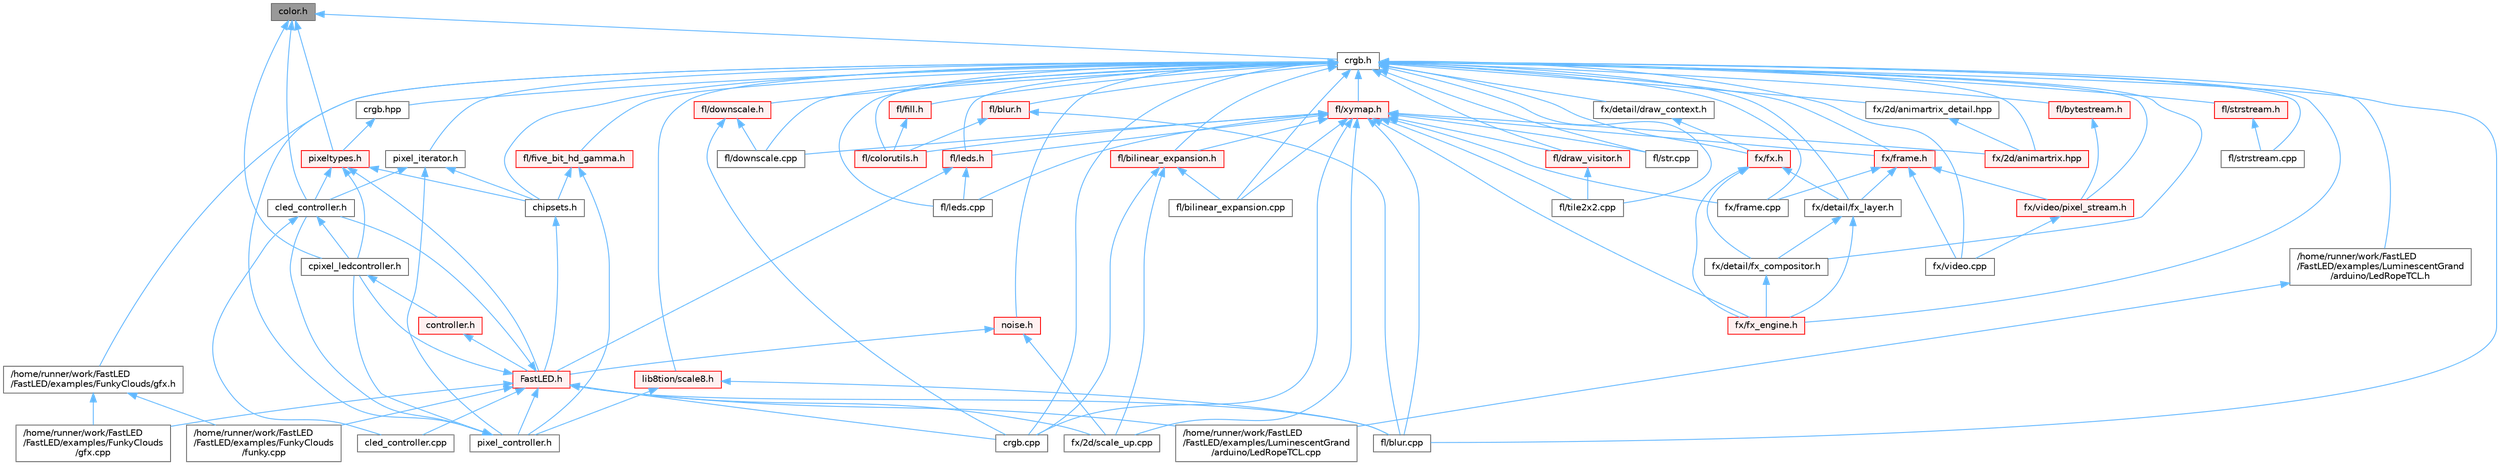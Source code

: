 digraph "color.h"
{
 // INTERACTIVE_SVG=YES
 // LATEX_PDF_SIZE
  bgcolor="transparent";
  edge [fontname=Helvetica,fontsize=10,labelfontname=Helvetica,labelfontsize=10];
  node [fontname=Helvetica,fontsize=10,shape=box,height=0.2,width=0.4];
  Node1 [id="Node000001",label="color.h",height=0.2,width=0.4,color="gray40", fillcolor="grey60", style="filled", fontcolor="black",tooltip="Contains definitions for color correction and temperature."];
  Node1 -> Node2 [id="edge1_Node000001_Node000002",dir="back",color="steelblue1",style="solid",tooltip=" "];
  Node2 [id="Node000002",label="cled_controller.h",height=0.2,width=0.4,color="grey40", fillcolor="white", style="filled",URL="$db/d6d/cled__controller_8h.html",tooltip="base definitions used by led controllers for writing out led data"];
  Node2 -> Node3 [id="edge2_Node000002_Node000003",dir="back",color="steelblue1",style="solid",tooltip=" "];
  Node3 [id="Node000003",label="cled_controller.cpp",height=0.2,width=0.4,color="grey40", fillcolor="white", style="filled",URL="$dd/dd8/cled__controller_8cpp.html",tooltip="base definitions used by led controllers for writing out led data"];
  Node2 -> Node4 [id="edge3_Node000002_Node000004",dir="back",color="steelblue1",style="solid",tooltip=" "];
  Node4 [id="Node000004",label="cpixel_ledcontroller.h",height=0.2,width=0.4,color="grey40", fillcolor="white", style="filled",URL="$d9/d57/cpixel__ledcontroller_8h.html",tooltip="defines the templated version of the CLEDController class"];
  Node4 -> Node5 [id="edge4_Node000004_Node000005",dir="back",color="steelblue1",style="solid",tooltip=" "];
  Node5 [id="Node000005",label="controller.h",height=0.2,width=0.4,color="red", fillcolor="#FFF0F0", style="filled",URL="$d2/dd9/controller_8h.html",tooltip="deprecated: base definitions used by led controllers for writing out led data"];
  Node5 -> Node6 [id="edge5_Node000005_Node000006",dir="back",color="steelblue1",style="solid",tooltip=" "];
  Node6 [id="Node000006",label="FastLED.h",height=0.2,width=0.4,color="red", fillcolor="#FFF0F0", style="filled",URL="$db/d97/_fast_l_e_d_8h.html",tooltip="central include file for FastLED, defines the CFastLED class/object"];
  Node6 -> Node35 [id="edge6_Node000006_Node000035",dir="back",color="steelblue1",style="solid",tooltip=" "];
  Node35 [id="Node000035",label="/home/runner/work/FastLED\l/FastLED/examples/FunkyClouds\l/funky.cpp",height=0.2,width=0.4,color="grey40", fillcolor="white", style="filled",URL="$d6/d43/funky_8cpp.html",tooltip=" "];
  Node6 -> Node36 [id="edge7_Node000006_Node000036",dir="back",color="steelblue1",style="solid",tooltip=" "];
  Node36 [id="Node000036",label="/home/runner/work/FastLED\l/FastLED/examples/FunkyClouds\l/gfx.cpp",height=0.2,width=0.4,color="grey40", fillcolor="white", style="filled",URL="$de/da1/gfx_8cpp.html",tooltip=" "];
  Node6 -> Node50 [id="edge8_Node000006_Node000050",dir="back",color="steelblue1",style="solid",tooltip=" "];
  Node50 [id="Node000050",label="/home/runner/work/FastLED\l/FastLED/examples/LuminescentGrand\l/arduino/LedRopeTCL.cpp",height=0.2,width=0.4,color="grey40", fillcolor="white", style="filled",URL="$d6/dc9/_led_rope_t_c_l_8cpp.html",tooltip=" "];
  Node6 -> Node3 [id="edge9_Node000006_Node000003",dir="back",color="steelblue1",style="solid",tooltip=" "];
  Node6 -> Node2 [id="edge10_Node000006_Node000002",dir="back",color="steelblue1",style="solid",tooltip=" "];
  Node6 -> Node4 [id="edge11_Node000006_Node000004",dir="back",color="steelblue1",style="solid",tooltip=" "];
  Node6 -> Node88 [id="edge12_Node000006_Node000088",dir="back",color="steelblue1",style="solid",tooltip=" "];
  Node88 [id="Node000088",label="crgb.cpp",height=0.2,width=0.4,color="grey40", fillcolor="white", style="filled",URL="$d0/de3/crgb_8cpp.html",tooltip="Utility functions for the red, green, and blue (RGB) pixel struct."];
  Node6 -> Node98 [id="edge13_Node000006_Node000098",dir="back",color="steelblue1",style="solid",tooltip=" "];
  Node98 [id="Node000098",label="fl/blur.cpp",height=0.2,width=0.4,color="grey40", fillcolor="white", style="filled",URL="$de/dc8/blur_8cpp.html",tooltip=" "];
  Node6 -> Node112 [id="edge14_Node000006_Node000112",dir="back",color="steelblue1",style="solid",tooltip=" "];
  Node112 [id="Node000112",label="fx/2d/scale_up.cpp",height=0.2,width=0.4,color="grey40", fillcolor="white", style="filled",URL="$dc/d8c/scale__up_8cpp.html",tooltip=" "];
  Node6 -> Node125 [id="edge15_Node000006_Node000125",dir="back",color="steelblue1",style="solid",tooltip=" "];
  Node125 [id="Node000125",label="pixel_controller.h",height=0.2,width=0.4,color="grey40", fillcolor="white", style="filled",URL="$d5/d4d/pixel__controller_8h.html",tooltip="Low level pixel data writing class."];
  Node125 -> Node2 [id="edge16_Node000125_Node000002",dir="back",color="steelblue1",style="solid",tooltip=" "];
  Node125 -> Node4 [id="edge17_Node000125_Node000004",dir="back",color="steelblue1",style="solid",tooltip=" "];
  Node1 -> Node4 [id="edge18_Node000001_Node000004",dir="back",color="steelblue1",style="solid",tooltip=" "];
  Node1 -> Node136 [id="edge19_Node000001_Node000136",dir="back",color="steelblue1",style="solid",tooltip=" "];
  Node136 [id="Node000136",label="crgb.h",height=0.2,width=0.4,color="grey40", fillcolor="white", style="filled",URL="$db/dd1/crgb_8h.html",tooltip="Defines the red, green, and blue (RGB) pixel struct."];
  Node136 -> Node137 [id="edge20_Node000136_Node000137",dir="back",color="steelblue1",style="solid",tooltip=" "];
  Node137 [id="Node000137",label="/home/runner/work/FastLED\l/FastLED/examples/FunkyClouds/gfx.h",height=0.2,width=0.4,color="grey40", fillcolor="white", style="filled",URL="$d8/dd5/gfx_8h.html",tooltip=" "];
  Node137 -> Node35 [id="edge21_Node000137_Node000035",dir="back",color="steelblue1",style="solid",tooltip=" "];
  Node137 -> Node36 [id="edge22_Node000137_Node000036",dir="back",color="steelblue1",style="solid",tooltip=" "];
  Node136 -> Node138 [id="edge23_Node000136_Node000138",dir="back",color="steelblue1",style="solid",tooltip=" "];
  Node138 [id="Node000138",label="/home/runner/work/FastLED\l/FastLED/examples/LuminescentGrand\l/arduino/LedRopeTCL.h",height=0.2,width=0.4,color="grey40", fillcolor="white", style="filled",URL="$d9/d7e/_led_rope_t_c_l_8h.html",tooltip=" "];
  Node138 -> Node50 [id="edge24_Node000138_Node000050",dir="back",color="steelblue1",style="solid",tooltip=" "];
  Node136 -> Node121 [id="edge25_Node000136_Node000121",dir="back",color="steelblue1",style="solid",tooltip=" "];
  Node121 [id="Node000121",label="chipsets.h",height=0.2,width=0.4,color="grey40", fillcolor="white", style="filled",URL="$db/d66/chipsets_8h.html",tooltip="Contains the bulk of the definitions for the various LED chipsets supported."];
  Node121 -> Node6 [id="edge26_Node000121_Node000006",dir="back",color="steelblue1",style="solid",tooltip=" "];
  Node136 -> Node88 [id="edge27_Node000136_Node000088",dir="back",color="steelblue1",style="solid",tooltip=" "];
  Node136 -> Node119 [id="edge28_Node000136_Node000119",dir="back",color="steelblue1",style="solid",tooltip=" "];
  Node119 [id="Node000119",label="crgb.hpp",height=0.2,width=0.4,color="grey40", fillcolor="white", style="filled",URL="$d0/d4b/crgb_8hpp.html",tooltip="Defines utility functions for the red, green, and blue (RGB) pixel struct."];
  Node119 -> Node120 [id="edge29_Node000119_Node000120",dir="back",color="steelblue1",style="solid",tooltip=" "];
  Node120 [id="Node000120",label="pixeltypes.h",height=0.2,width=0.4,color="red", fillcolor="#FFF0F0", style="filled",URL="$d2/dba/pixeltypes_8h.html",tooltip="Includes defintions for RGB and HSV pixels."];
  Node120 -> Node6 [id="edge30_Node000120_Node000006",dir="back",color="steelblue1",style="solid",tooltip=" "];
  Node120 -> Node121 [id="edge31_Node000120_Node000121",dir="back",color="steelblue1",style="solid",tooltip=" "];
  Node120 -> Node2 [id="edge32_Node000120_Node000002",dir="back",color="steelblue1",style="solid",tooltip=" "];
  Node120 -> Node4 [id="edge33_Node000120_Node000004",dir="back",color="steelblue1",style="solid",tooltip=" "];
  Node136 -> Node139 [id="edge34_Node000136_Node000139",dir="back",color="steelblue1",style="solid",tooltip=" "];
  Node139 [id="Node000139",label="fl/bilinear_expansion.cpp",height=0.2,width=0.4,color="grey40", fillcolor="white", style="filled",URL="$de/d80/bilinear__expansion_8cpp.html",tooltip="Demonstrates how to mix noise generation with color palettes on a 2D LED matrix."];
  Node136 -> Node140 [id="edge35_Node000136_Node000140",dir="back",color="steelblue1",style="solid",tooltip=" "];
  Node140 [id="Node000140",label="fl/bilinear_expansion.h",height=0.2,width=0.4,color="red", fillcolor="#FFF0F0", style="filled",URL="$da/d34/bilinear__expansion_8h.html",tooltip="Demonstrates how to mix noise generation with color palettes on a 2D LED matrix."];
  Node140 -> Node88 [id="edge36_Node000140_Node000088",dir="back",color="steelblue1",style="solid",tooltip=" "];
  Node140 -> Node139 [id="edge37_Node000140_Node000139",dir="back",color="steelblue1",style="solid",tooltip=" "];
  Node140 -> Node112 [id="edge38_Node000140_Node000112",dir="back",color="steelblue1",style="solid",tooltip=" "];
  Node136 -> Node98 [id="edge39_Node000136_Node000098",dir="back",color="steelblue1",style="solid",tooltip=" "];
  Node136 -> Node142 [id="edge40_Node000136_Node000142",dir="back",color="steelblue1",style="solid",tooltip=" "];
  Node142 [id="Node000142",label="fl/blur.h",height=0.2,width=0.4,color="red", fillcolor="#FFF0F0", style="filled",URL="$d4/df5/blur_8h.html",tooltip=" "];
  Node142 -> Node98 [id="edge41_Node000142_Node000098",dir="back",color="steelblue1",style="solid",tooltip=" "];
  Node142 -> Node143 [id="edge42_Node000142_Node000143",dir="back",color="steelblue1",style="solid",tooltip=" "];
  Node143 [id="Node000143",label="fl/colorutils.h",height=0.2,width=0.4,color="red", fillcolor="#FFF0F0", style="filled",URL="$d7/df9/fl_2colorutils_8h.html",tooltip="Utility functions for color fill, palettes, blending, and more."];
  Node136 -> Node152 [id="edge43_Node000136_Node000152",dir="back",color="steelblue1",style="solid",tooltip=" "];
  Node152 [id="Node000152",label="fl/bytestream.h",height=0.2,width=0.4,color="red", fillcolor="#FFF0F0", style="filled",URL="$dd/d2b/bytestream_8h.html",tooltip=" "];
  Node152 -> Node156 [id="edge44_Node000152_Node000156",dir="back",color="steelblue1",style="solid",tooltip=" "];
  Node156 [id="Node000156",label="fx/video/pixel_stream.h",height=0.2,width=0.4,color="red", fillcolor="#FFF0F0", style="filled",URL="$d3/dfa/pixel__stream_8h.html",tooltip=" "];
  Node156 -> Node155 [id="edge45_Node000156_Node000155",dir="back",color="steelblue1",style="solid",tooltip=" "];
  Node155 [id="Node000155",label="fx/video.cpp",height=0.2,width=0.4,color="grey40", fillcolor="white", style="filled",URL="$d0/d05/video_8cpp.html",tooltip=" "];
  Node136 -> Node143 [id="edge46_Node000136_Node000143",dir="back",color="steelblue1",style="solid",tooltip=" "];
  Node136 -> Node162 [id="edge47_Node000136_Node000162",dir="back",color="steelblue1",style="solid",tooltip=" "];
  Node162 [id="Node000162",label="fl/downscale.cpp",height=0.2,width=0.4,color="grey40", fillcolor="white", style="filled",URL="$d8/df9/downscale_8cpp.html",tooltip=" "];
  Node136 -> Node163 [id="edge48_Node000136_Node000163",dir="back",color="steelblue1",style="solid",tooltip=" "];
  Node163 [id="Node000163",label="fl/downscale.h",height=0.2,width=0.4,color="red", fillcolor="#FFF0F0", style="filled",URL="$d2/d61/downscale_8h.html",tooltip=" "];
  Node163 -> Node88 [id="edge49_Node000163_Node000088",dir="back",color="steelblue1",style="solid",tooltip=" "];
  Node163 -> Node162 [id="edge50_Node000163_Node000162",dir="back",color="steelblue1",style="solid",tooltip=" "];
  Node136 -> Node148 [id="edge51_Node000136_Node000148",dir="back",color="steelblue1",style="solid",tooltip=" "];
  Node148 [id="Node000148",label="fl/draw_visitor.h",height=0.2,width=0.4,color="red", fillcolor="#FFF0F0", style="filled",URL="$d0/d4f/draw__visitor_8h.html",tooltip=" "];
  Node148 -> Node150 [id="edge52_Node000148_Node000150",dir="back",color="steelblue1",style="solid",tooltip=" "];
  Node150 [id="Node000150",label="fl/tile2x2.cpp",height=0.2,width=0.4,color="grey40", fillcolor="white", style="filled",URL="$db/d15/tile2x2_8cpp.html",tooltip=" "];
  Node136 -> Node164 [id="edge53_Node000136_Node000164",dir="back",color="steelblue1",style="solid",tooltip=" "];
  Node164 [id="Node000164",label="fl/fill.h",height=0.2,width=0.4,color="red", fillcolor="#FFF0F0", style="filled",URL="$d2/d78/fill_8h.html",tooltip=" "];
  Node164 -> Node143 [id="edge54_Node000164_Node000143",dir="back",color="steelblue1",style="solid",tooltip=" "];
  Node136 -> Node166 [id="edge55_Node000136_Node000166",dir="back",color="steelblue1",style="solid",tooltip=" "];
  Node166 [id="Node000166",label="fl/five_bit_hd_gamma.h",height=0.2,width=0.4,color="red", fillcolor="#FFF0F0", style="filled",URL="$dc/d44/five__bit__hd__gamma_8h.html",tooltip="Declares functions for five-bit gamma correction."];
  Node166 -> Node121 [id="edge56_Node000166_Node000121",dir="back",color="steelblue1",style="solid",tooltip=" "];
  Node166 -> Node125 [id="edge57_Node000166_Node000125",dir="back",color="steelblue1",style="solid",tooltip=" "];
  Node136 -> Node167 [id="edge58_Node000136_Node000167",dir="back",color="steelblue1",style="solid",tooltip=" "];
  Node167 [id="Node000167",label="fl/leds.cpp",height=0.2,width=0.4,color="grey40", fillcolor="white", style="filled",URL="$d6/d78/leds_8cpp.html",tooltip=" "];
  Node136 -> Node168 [id="edge59_Node000136_Node000168",dir="back",color="steelblue1",style="solid",tooltip=" "];
  Node168 [id="Node000168",label="fl/leds.h",height=0.2,width=0.4,color="red", fillcolor="#FFF0F0", style="filled",URL="$da/d78/leds_8h.html",tooltip=" "];
  Node168 -> Node6 [id="edge60_Node000168_Node000006",dir="back",color="steelblue1",style="solid",tooltip=" "];
  Node168 -> Node167 [id="edge61_Node000168_Node000167",dir="back",color="steelblue1",style="solid",tooltip=" "];
  Node136 -> Node176 [id="edge62_Node000136_Node000176",dir="back",color="steelblue1",style="solid",tooltip=" "];
  Node176 [id="Node000176",label="fl/str.cpp",height=0.2,width=0.4,color="grey40", fillcolor="white", style="filled",URL="$d1/d1f/str_8cpp.html",tooltip=" "];
  Node136 -> Node177 [id="edge63_Node000136_Node000177",dir="back",color="steelblue1",style="solid",tooltip=" "];
  Node177 [id="Node000177",label="fl/strstream.cpp",height=0.2,width=0.4,color="grey40", fillcolor="white", style="filled",URL="$d3/d80/strstream_8cpp.html",tooltip=" "];
  Node136 -> Node178 [id="edge64_Node000136_Node000178",dir="back",color="steelblue1",style="solid",tooltip=" "];
  Node178 [id="Node000178",label="fl/strstream.h",height=0.2,width=0.4,color="red", fillcolor="#FFF0F0", style="filled",URL="$d8/d00/strstream_8h.html",tooltip=" "];
  Node178 -> Node177 [id="edge65_Node000178_Node000177",dir="back",color="steelblue1",style="solid",tooltip=" "];
  Node136 -> Node150 [id="edge66_Node000136_Node000150",dir="back",color="steelblue1",style="solid",tooltip=" "];
  Node136 -> Node215 [id="edge67_Node000136_Node000215",dir="back",color="steelblue1",style="solid",tooltip=" "];
  Node215 [id="Node000215",label="fl/xymap.h",height=0.2,width=0.4,color="red", fillcolor="#FFF0F0", style="filled",URL="$da/d61/xymap_8h.html",tooltip=" "];
  Node215 -> Node88 [id="edge68_Node000215_Node000088",dir="back",color="steelblue1",style="solid",tooltip=" "];
  Node215 -> Node139 [id="edge69_Node000215_Node000139",dir="back",color="steelblue1",style="solid",tooltip=" "];
  Node215 -> Node140 [id="edge70_Node000215_Node000140",dir="back",color="steelblue1",style="solid",tooltip=" "];
  Node215 -> Node98 [id="edge71_Node000215_Node000098",dir="back",color="steelblue1",style="solid",tooltip=" "];
  Node215 -> Node143 [id="edge72_Node000215_Node000143",dir="back",color="steelblue1",style="solid",tooltip=" "];
  Node215 -> Node162 [id="edge73_Node000215_Node000162",dir="back",color="steelblue1",style="solid",tooltip=" "];
  Node215 -> Node148 [id="edge74_Node000215_Node000148",dir="back",color="steelblue1",style="solid",tooltip=" "];
  Node215 -> Node167 [id="edge75_Node000215_Node000167",dir="back",color="steelblue1",style="solid",tooltip=" "];
  Node215 -> Node168 [id="edge76_Node000215_Node000168",dir="back",color="steelblue1",style="solid",tooltip=" "];
  Node215 -> Node176 [id="edge77_Node000215_Node000176",dir="back",color="steelblue1",style="solid",tooltip=" "];
  Node215 -> Node150 [id="edge78_Node000215_Node000150",dir="back",color="steelblue1",style="solid",tooltip=" "];
  Node215 -> Node214 [id="edge79_Node000215_Node000214",dir="back",color="steelblue1",style="solid",tooltip=" "];
  Node214 [id="Node000214",label="fx/2d/animartrix.hpp",height=0.2,width=0.4,color="red", fillcolor="#FFF0F0", style="filled",URL="$d3/dc3/animartrix_8hpp.html",tooltip=" "];
  Node215 -> Node112 [id="edge80_Node000215_Node000112",dir="back",color="steelblue1",style="solid",tooltip=" "];
  Node215 -> Node212 [id="edge81_Node000215_Node000212",dir="back",color="steelblue1",style="solid",tooltip=" "];
  Node212 [id="Node000212",label="fx/frame.cpp",height=0.2,width=0.4,color="grey40", fillcolor="white", style="filled",URL="$da/d14/frame_8cpp.html",tooltip=" "];
  Node215 -> Node223 [id="edge82_Node000215_Node000223",dir="back",color="steelblue1",style="solid",tooltip=" "];
  Node223 [id="Node000223",label="fx/frame.h",height=0.2,width=0.4,color="red", fillcolor="#FFF0F0", style="filled",URL="$df/d7d/frame_8h.html",tooltip=" "];
  Node223 -> Node210 [id="edge83_Node000223_Node000210",dir="back",color="steelblue1",style="solid",tooltip=" "];
  Node210 [id="Node000210",label="fx/detail/fx_layer.h",height=0.2,width=0.4,color="grey40", fillcolor="white", style="filled",URL="$d7/d2f/fx__layer_8h.html",tooltip=" "];
  Node210 -> Node211 [id="edge84_Node000210_Node000211",dir="back",color="steelblue1",style="solid",tooltip=" "];
  Node211 [id="Node000211",label="fx/detail/fx_compositor.h",height=0.2,width=0.4,color="grey40", fillcolor="white", style="filled",URL="$d5/d6b/fx__compositor_8h.html",tooltip=" "];
  Node211 -> Node201 [id="edge85_Node000211_Node000201",dir="back",color="steelblue1",style="solid",tooltip=" "];
  Node201 [id="Node000201",label="fx/fx_engine.h",height=0.2,width=0.4,color="red", fillcolor="#FFF0F0", style="filled",URL="$d9/d3c/fx__engine_8h.html",tooltip=" "];
  Node210 -> Node201 [id="edge86_Node000210_Node000201",dir="back",color="steelblue1",style="solid",tooltip=" "];
  Node223 -> Node212 [id="edge87_Node000223_Node000212",dir="back",color="steelblue1",style="solid",tooltip=" "];
  Node223 -> Node155 [id="edge88_Node000223_Node000155",dir="back",color="steelblue1",style="solid",tooltip=" "];
  Node223 -> Node156 [id="edge89_Node000223_Node000156",dir="back",color="steelblue1",style="solid",tooltip=" "];
  Node215 -> Node201 [id="edge90_Node000215_Node000201",dir="back",color="steelblue1",style="solid",tooltip=" "];
  Node136 -> Node214 [id="edge91_Node000136_Node000214",dir="back",color="steelblue1",style="solid",tooltip=" "];
  Node136 -> Node225 [id="edge92_Node000136_Node000225",dir="back",color="steelblue1",style="solid",tooltip=" "];
  Node225 [id="Node000225",label="fx/2d/animartrix_detail.hpp",height=0.2,width=0.4,color="grey40", fillcolor="white", style="filled",URL="$d3/d3b/animartrix__detail_8hpp.html",tooltip=" "];
  Node225 -> Node214 [id="edge93_Node000225_Node000214",dir="back",color="steelblue1",style="solid",tooltip=" "];
  Node136 -> Node226 [id="edge94_Node000136_Node000226",dir="back",color="steelblue1",style="solid",tooltip=" "];
  Node226 [id="Node000226",label="fx/detail/draw_context.h",height=0.2,width=0.4,color="grey40", fillcolor="white", style="filled",URL="$db/ded/draw__context_8h.html",tooltip=" "];
  Node226 -> Node227 [id="edge95_Node000226_Node000227",dir="back",color="steelblue1",style="solid",tooltip=" "];
  Node227 [id="Node000227",label="fx/fx.h",height=0.2,width=0.4,color="red", fillcolor="#FFF0F0", style="filled",URL="$df/d44/src_2fx_2fx_8h.html",tooltip=" "];
  Node227 -> Node211 [id="edge96_Node000227_Node000211",dir="back",color="steelblue1",style="solid",tooltip=" "];
  Node227 -> Node210 [id="edge97_Node000227_Node000210",dir="back",color="steelblue1",style="solid",tooltip=" "];
  Node227 -> Node201 [id="edge98_Node000227_Node000201",dir="back",color="steelblue1",style="solid",tooltip=" "];
  Node136 -> Node211 [id="edge99_Node000136_Node000211",dir="back",color="steelblue1",style="solid",tooltip=" "];
  Node136 -> Node210 [id="edge100_Node000136_Node000210",dir="back",color="steelblue1",style="solid",tooltip=" "];
  Node136 -> Node212 [id="edge101_Node000136_Node000212",dir="back",color="steelblue1",style="solid",tooltip=" "];
  Node136 -> Node223 [id="edge102_Node000136_Node000223",dir="back",color="steelblue1",style="solid",tooltip=" "];
  Node136 -> Node227 [id="edge103_Node000136_Node000227",dir="back",color="steelblue1",style="solid",tooltip=" "];
  Node136 -> Node201 [id="edge104_Node000136_Node000201",dir="back",color="steelblue1",style="solid",tooltip=" "];
  Node136 -> Node155 [id="edge105_Node000136_Node000155",dir="back",color="steelblue1",style="solid",tooltip=" "];
  Node136 -> Node156 [id="edge106_Node000136_Node000156",dir="back",color="steelblue1",style="solid",tooltip=" "];
  Node136 -> Node231 [id="edge107_Node000136_Node000231",dir="back",color="steelblue1",style="solid",tooltip=" "];
  Node231 [id="Node000231",label="lib8tion/scale8.h",height=0.2,width=0.4,color="red", fillcolor="#FFF0F0", style="filled",URL="$db/d91/scale8_8h.html",tooltip="Fast, efficient 8-bit scaling functions specifically designed for high-performance LED programming."];
  Node231 -> Node98 [id="edge108_Node000231_Node000098",dir="back",color="steelblue1",style="solid",tooltip=" "];
  Node231 -> Node125 [id="edge109_Node000231_Node000125",dir="back",color="steelblue1",style="solid",tooltip=" "];
  Node136 -> Node233 [id="edge110_Node000136_Node000233",dir="back",color="steelblue1",style="solid",tooltip=" "];
  Node233 [id="Node000233",label="noise.h",height=0.2,width=0.4,color="red", fillcolor="#FFF0F0", style="filled",URL="$d1/d31/noise_8h.html",tooltip="Functions to generate and fill arrays with noise."];
  Node233 -> Node6 [id="edge111_Node000233_Node000006",dir="back",color="steelblue1",style="solid",tooltip=" "];
  Node233 -> Node112 [id="edge112_Node000233_Node000112",dir="back",color="steelblue1",style="solid",tooltip=" "];
  Node136 -> Node125 [id="edge113_Node000136_Node000125",dir="back",color="steelblue1",style="solid",tooltip=" "];
  Node136 -> Node235 [id="edge114_Node000136_Node000235",dir="back",color="steelblue1",style="solid",tooltip=" "];
  Node235 [id="Node000235",label="pixel_iterator.h",height=0.2,width=0.4,color="grey40", fillcolor="white", style="filled",URL="$d8/d6c/pixel__iterator_8h.html",tooltip="Non-templated low level pixel data writing class."];
  Node235 -> Node121 [id="edge115_Node000235_Node000121",dir="back",color="steelblue1",style="solid",tooltip=" "];
  Node235 -> Node2 [id="edge116_Node000235_Node000002",dir="back",color="steelblue1",style="solid",tooltip=" "];
  Node235 -> Node125 [id="edge117_Node000235_Node000125",dir="back",color="steelblue1",style="solid",tooltip=" "];
  Node1 -> Node120 [id="edge118_Node000001_Node000120",dir="back",color="steelblue1",style="solid",tooltip=" "];
}
